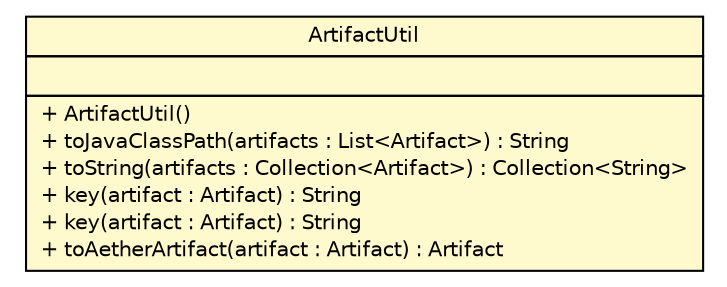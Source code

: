 #!/usr/local/bin/dot
#
# Class diagram 
# Generated by UMLGraph version R5_6 (http://www.umlgraph.org/)
#

digraph G {
	edge [fontname="Helvetica",fontsize=10,labelfontname="Helvetica",labelfontsize=10];
	node [fontname="Helvetica",fontsize=10,shape=plaintext];
	nodesep=0.25;
	ranksep=0.5;
	// sorcer.maven.util.ArtifactUtil
	c65514 [label=<<table title="sorcer.maven.util.ArtifactUtil" border="0" cellborder="1" cellspacing="0" cellpadding="2" port="p" bgcolor="lemonChiffon" href="./ArtifactUtil.html">
		<tr><td><table border="0" cellspacing="0" cellpadding="1">
<tr><td align="center" balign="center"> ArtifactUtil </td></tr>
		</table></td></tr>
		<tr><td><table border="0" cellspacing="0" cellpadding="1">
<tr><td align="left" balign="left">  </td></tr>
		</table></td></tr>
		<tr><td><table border="0" cellspacing="0" cellpadding="1">
<tr><td align="left" balign="left"> + ArtifactUtil() </td></tr>
<tr><td align="left" balign="left"> + toJavaClassPath(artifacts : List&lt;Artifact&gt;) : String </td></tr>
<tr><td align="left" balign="left"> + toString(artifacts : Collection&lt;Artifact&gt;) : Collection&lt;String&gt; </td></tr>
<tr><td align="left" balign="left"> + key(artifact : Artifact) : String </td></tr>
<tr><td align="left" balign="left"> + key(artifact : Artifact) : String </td></tr>
<tr><td align="left" balign="left"> + toAetherArtifact(artifact : Artifact) : Artifact </td></tr>
		</table></td></tr>
		</table>>, URL="./ArtifactUtil.html", fontname="Helvetica", fontcolor="black", fontsize=10.0];
}

